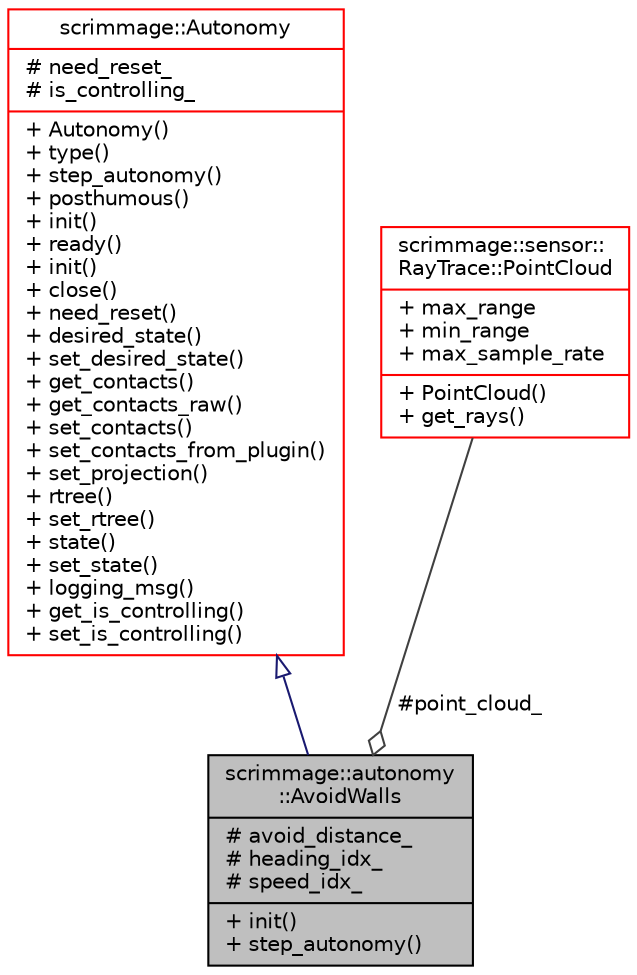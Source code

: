 digraph "scrimmage::autonomy::AvoidWalls"
{
 // LATEX_PDF_SIZE
  edge [fontname="Helvetica",fontsize="10",labelfontname="Helvetica",labelfontsize="10"];
  node [fontname="Helvetica",fontsize="10",shape=record];
  Node1 [label="{scrimmage::autonomy\l::AvoidWalls\n|# avoid_distance_\l# heading_idx_\l# speed_idx_\l|+ init()\l+ step_autonomy()\l}",height=0.2,width=0.4,color="black", fillcolor="grey75", style="filled", fontcolor="black",tooltip=" "];
  Node2 -> Node1 [dir="back",color="midnightblue",fontsize="10",style="solid",arrowtail="onormal",fontname="Helvetica"];
  Node2 [label="{scrimmage::Autonomy\n|# need_reset_\l# is_controlling_\l|+ Autonomy()\l+ type()\l+ step_autonomy()\l+ posthumous()\l+ init()\l+ ready()\l+ init()\l+ close()\l+ need_reset()\l+ desired_state()\l+ set_desired_state()\l+ get_contacts()\l+ get_contacts_raw()\l+ set_contacts()\l+ set_contacts_from_plugin()\l+ set_projection()\l+ rtree()\l+ set_rtree()\l+ state()\l+ set_state()\l+ logging_msg()\l+ get_is_controlling()\l+ set_is_controlling()\l}",height=0.2,width=0.4,color="red", fillcolor="white", style="filled",URL="$classscrimmage_1_1Autonomy.html",tooltip=" "];
  Node93 -> Node1 [color="grey25",fontsize="10",style="solid",label=" #point_cloud_" ,arrowhead="odiamond",fontname="Helvetica"];
  Node93 [label="{scrimmage::sensor::\lRayTrace::PointCloud\n|+ max_range\l+ min_range\l+ max_sample_rate\l|+ PointCloud()\l+ get_rays()\l}",height=0.2,width=0.4,color="red", fillcolor="white", style="filled",URL="$classscrimmage_1_1sensor_1_1RayTrace_1_1PointCloud.html",tooltip=" "];
}
